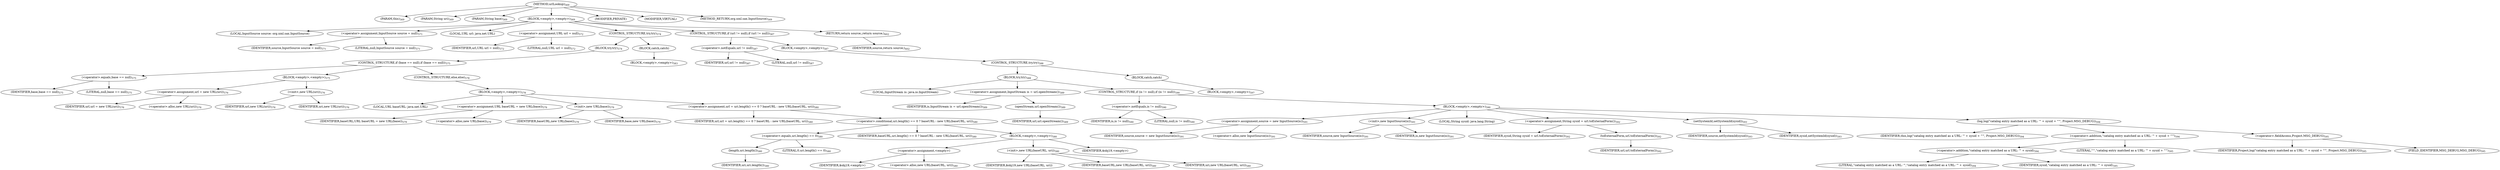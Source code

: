 digraph "urlLookup" {  
"842" [label = <(METHOD,urlLookup)<SUB>569</SUB>> ]
"81" [label = <(PARAM,this)<SUB>569</SUB>> ]
"843" [label = <(PARAM,String uri)<SUB>569</SUB>> ]
"844" [label = <(PARAM,String base)<SUB>569</SUB>> ]
"845" [label = <(BLOCK,&lt;empty&gt;,&lt;empty&gt;)<SUB>569</SUB>> ]
"79" [label = <(LOCAL,InputSource source: org.xml.sax.InputSource)> ]
"846" [label = <(&lt;operator&gt;.assignment,InputSource source = null)<SUB>571</SUB>> ]
"847" [label = <(IDENTIFIER,source,InputSource source = null)<SUB>571</SUB>> ]
"848" [label = <(LITERAL,null,InputSource source = null)<SUB>571</SUB>> ]
"75" [label = <(LOCAL,URL url: java.net.URL)> ]
"849" [label = <(&lt;operator&gt;.assignment,URL url = null)<SUB>572</SUB>> ]
"850" [label = <(IDENTIFIER,url,URL url = null)<SUB>572</SUB>> ]
"851" [label = <(LITERAL,null,URL url = null)<SUB>572</SUB>> ]
"852" [label = <(CONTROL_STRUCTURE,try,try)<SUB>574</SUB>> ]
"853" [label = <(BLOCK,try,try)<SUB>574</SUB>> ]
"854" [label = <(CONTROL_STRUCTURE,if (base == null),if (base == null))<SUB>575</SUB>> ]
"855" [label = <(&lt;operator&gt;.equals,base == null)<SUB>575</SUB>> ]
"856" [label = <(IDENTIFIER,base,base == null)<SUB>575</SUB>> ]
"857" [label = <(LITERAL,null,base == null)<SUB>575</SUB>> ]
"858" [label = <(BLOCK,&lt;empty&gt;,&lt;empty&gt;)<SUB>575</SUB>> ]
"859" [label = <(&lt;operator&gt;.assignment,url = new URL(uri))<SUB>576</SUB>> ]
"860" [label = <(IDENTIFIER,url,url = new URL(uri))<SUB>576</SUB>> ]
"861" [label = <(&lt;operator&gt;.alloc,new URL(uri))<SUB>576</SUB>> ]
"862" [label = <(&lt;init&gt;,new URL(uri))<SUB>576</SUB>> ]
"74" [label = <(IDENTIFIER,url,new URL(uri))<SUB>576</SUB>> ]
"863" [label = <(IDENTIFIER,uri,new URL(uri))<SUB>576</SUB>> ]
"864" [label = <(CONTROL_STRUCTURE,else,else)<SUB>578</SUB>> ]
"865" [label = <(BLOCK,&lt;empty&gt;,&lt;empty&gt;)<SUB>578</SUB>> ]
"77" [label = <(LOCAL,URL baseURL: java.net.URL)> ]
"866" [label = <(&lt;operator&gt;.assignment,URL baseURL = new URL(base))<SUB>579</SUB>> ]
"867" [label = <(IDENTIFIER,baseURL,URL baseURL = new URL(base))<SUB>579</SUB>> ]
"868" [label = <(&lt;operator&gt;.alloc,new URL(base))<SUB>579</SUB>> ]
"869" [label = <(&lt;init&gt;,new URL(base))<SUB>579</SUB>> ]
"76" [label = <(IDENTIFIER,baseURL,new URL(base))<SUB>579</SUB>> ]
"870" [label = <(IDENTIFIER,base,new URL(base))<SUB>579</SUB>> ]
"871" [label = <(&lt;operator&gt;.assignment,url = uri.length() == 0 ? baseURL : new URL(baseURL, uri))<SUB>580</SUB>> ]
"872" [label = <(IDENTIFIER,url,url = uri.length() == 0 ? baseURL : new URL(baseURL, uri))<SUB>580</SUB>> ]
"873" [label = <(&lt;operator&gt;.conditional,uri.length() == 0 ? baseURL : new URL(baseURL, uri))<SUB>580</SUB>> ]
"874" [label = <(&lt;operator&gt;.equals,uri.length() == 0)<SUB>580</SUB>> ]
"875" [label = <(length,uri.length())<SUB>580</SUB>> ]
"876" [label = <(IDENTIFIER,uri,uri.length())<SUB>580</SUB>> ]
"877" [label = <(LITERAL,0,uri.length() == 0)<SUB>580</SUB>> ]
"878" [label = <(IDENTIFIER,baseURL,uri.length() == 0 ? baseURL : new URL(baseURL, uri))<SUB>580</SUB>> ]
"879" [label = <(BLOCK,&lt;empty&gt;,&lt;empty&gt;)<SUB>580</SUB>> ]
"880" [label = <(&lt;operator&gt;.assignment,&lt;empty&gt;)> ]
"881" [label = <(IDENTIFIER,$obj19,&lt;empty&gt;)> ]
"882" [label = <(&lt;operator&gt;.alloc,new URL(baseURL, uri))<SUB>580</SUB>> ]
"883" [label = <(&lt;init&gt;,new URL(baseURL, uri))<SUB>580</SUB>> ]
"884" [label = <(IDENTIFIER,$obj19,new URL(baseURL, uri))> ]
"885" [label = <(IDENTIFIER,baseURL,new URL(baseURL, uri))<SUB>580</SUB>> ]
"886" [label = <(IDENTIFIER,uri,new URL(baseURL, uri))<SUB>580</SUB>> ]
"887" [label = <(IDENTIFIER,$obj19,&lt;empty&gt;)> ]
"888" [label = <(BLOCK,catch,catch)> ]
"889" [label = <(BLOCK,&lt;empty&gt;,&lt;empty&gt;)<SUB>583</SUB>> ]
"890" [label = <(CONTROL_STRUCTURE,if (url != null),if (url != null))<SUB>587</SUB>> ]
"891" [label = <(&lt;operator&gt;.notEquals,url != null)<SUB>587</SUB>> ]
"892" [label = <(IDENTIFIER,url,url != null)<SUB>587</SUB>> ]
"893" [label = <(LITERAL,null,url != null)<SUB>587</SUB>> ]
"894" [label = <(BLOCK,&lt;empty&gt;,&lt;empty&gt;)<SUB>587</SUB>> ]
"895" [label = <(CONTROL_STRUCTURE,try,try)<SUB>588</SUB>> ]
"896" [label = <(BLOCK,try,try)<SUB>588</SUB>> ]
"897" [label = <(LOCAL,InputStream is: java.io.InputStream)> ]
"898" [label = <(&lt;operator&gt;.assignment,InputStream is = url.openStream())<SUB>589</SUB>> ]
"899" [label = <(IDENTIFIER,is,InputStream is = url.openStream())<SUB>589</SUB>> ]
"900" [label = <(openStream,url.openStream())<SUB>589</SUB>> ]
"901" [label = <(IDENTIFIER,url,url.openStream())<SUB>589</SUB>> ]
"902" [label = <(CONTROL_STRUCTURE,if (is != null),if (is != null))<SUB>590</SUB>> ]
"903" [label = <(&lt;operator&gt;.notEquals,is != null)<SUB>590</SUB>> ]
"904" [label = <(IDENTIFIER,is,is != null)<SUB>590</SUB>> ]
"905" [label = <(LITERAL,null,is != null)<SUB>590</SUB>> ]
"906" [label = <(BLOCK,&lt;empty&gt;,&lt;empty&gt;)<SUB>590</SUB>> ]
"907" [label = <(&lt;operator&gt;.assignment,source = new InputSource(is))<SUB>591</SUB>> ]
"908" [label = <(IDENTIFIER,source,source = new InputSource(is))<SUB>591</SUB>> ]
"909" [label = <(&lt;operator&gt;.alloc,new InputSource(is))<SUB>591</SUB>> ]
"910" [label = <(&lt;init&gt;,new InputSource(is))<SUB>591</SUB>> ]
"78" [label = <(IDENTIFIER,source,new InputSource(is))<SUB>591</SUB>> ]
"911" [label = <(IDENTIFIER,is,new InputSource(is))<SUB>591</SUB>> ]
"912" [label = <(LOCAL,String sysid: java.lang.String)> ]
"913" [label = <(&lt;operator&gt;.assignment,String sysid = url.toExternalForm())<SUB>592</SUB>> ]
"914" [label = <(IDENTIFIER,sysid,String sysid = url.toExternalForm())<SUB>592</SUB>> ]
"915" [label = <(toExternalForm,url.toExternalForm())<SUB>592</SUB>> ]
"916" [label = <(IDENTIFIER,url,url.toExternalForm())<SUB>592</SUB>> ]
"917" [label = <(setSystemId,setSystemId(sysid))<SUB>593</SUB>> ]
"918" [label = <(IDENTIFIER,source,setSystemId(sysid))<SUB>593</SUB>> ]
"919" [label = <(IDENTIFIER,sysid,setSystemId(sysid))<SUB>593</SUB>> ]
"920" [label = <(log,log(&quot;catalog entry matched as a URL: '&quot; + sysid + &quot;'&quot;, Project.MSG_DEBUG))<SUB>594</SUB>> ]
"80" [label = <(IDENTIFIER,this,log(&quot;catalog entry matched as a URL: '&quot; + sysid + &quot;'&quot;, Project.MSG_DEBUG))<SUB>594</SUB>> ]
"921" [label = <(&lt;operator&gt;.addition,&quot;catalog entry matched as a URL: '&quot; + sysid + &quot;'&quot;)<SUB>594</SUB>> ]
"922" [label = <(&lt;operator&gt;.addition,&quot;catalog entry matched as a URL: '&quot; + sysid)<SUB>594</SUB>> ]
"923" [label = <(LITERAL,&quot;catalog entry matched as a URL: '&quot;,&quot;catalog entry matched as a URL: '&quot; + sysid)<SUB>594</SUB>> ]
"924" [label = <(IDENTIFIER,sysid,&quot;catalog entry matched as a URL: '&quot; + sysid)<SUB>595</SUB>> ]
"925" [label = <(LITERAL,&quot;'&quot;,&quot;catalog entry matched as a URL: '&quot; + sysid + &quot;'&quot;)<SUB>595</SUB>> ]
"926" [label = <(&lt;operator&gt;.fieldAccess,Project.MSG_DEBUG)<SUB>595</SUB>> ]
"927" [label = <(IDENTIFIER,Project,log(&quot;catalog entry matched as a URL: '&quot; + sysid + &quot;'&quot;, Project.MSG_DEBUG))<SUB>595</SUB>> ]
"928" [label = <(FIELD_IDENTIFIER,MSG_DEBUG,MSG_DEBUG)<SUB>595</SUB>> ]
"929" [label = <(BLOCK,catch,catch)> ]
"930" [label = <(BLOCK,&lt;empty&gt;,&lt;empty&gt;)<SUB>597</SUB>> ]
"931" [label = <(RETURN,return source;,return source;)<SUB>602</SUB>> ]
"932" [label = <(IDENTIFIER,source,return source;)<SUB>602</SUB>> ]
"933" [label = <(MODIFIER,PRIVATE)> ]
"934" [label = <(MODIFIER,VIRTUAL)> ]
"935" [label = <(METHOD_RETURN,org.xml.sax.InputSource)<SUB>569</SUB>> ]
  "842" -> "81" 
  "842" -> "843" 
  "842" -> "844" 
  "842" -> "845" 
  "842" -> "933" 
  "842" -> "934" 
  "842" -> "935" 
  "845" -> "79" 
  "845" -> "846" 
  "845" -> "75" 
  "845" -> "849" 
  "845" -> "852" 
  "845" -> "890" 
  "845" -> "931" 
  "846" -> "847" 
  "846" -> "848" 
  "849" -> "850" 
  "849" -> "851" 
  "852" -> "853" 
  "852" -> "888" 
  "853" -> "854" 
  "854" -> "855" 
  "854" -> "858" 
  "854" -> "864" 
  "855" -> "856" 
  "855" -> "857" 
  "858" -> "859" 
  "858" -> "862" 
  "859" -> "860" 
  "859" -> "861" 
  "862" -> "74" 
  "862" -> "863" 
  "864" -> "865" 
  "865" -> "77" 
  "865" -> "866" 
  "865" -> "869" 
  "865" -> "871" 
  "866" -> "867" 
  "866" -> "868" 
  "869" -> "76" 
  "869" -> "870" 
  "871" -> "872" 
  "871" -> "873" 
  "873" -> "874" 
  "873" -> "878" 
  "873" -> "879" 
  "874" -> "875" 
  "874" -> "877" 
  "875" -> "876" 
  "879" -> "880" 
  "879" -> "883" 
  "879" -> "887" 
  "880" -> "881" 
  "880" -> "882" 
  "883" -> "884" 
  "883" -> "885" 
  "883" -> "886" 
  "888" -> "889" 
  "890" -> "891" 
  "890" -> "894" 
  "891" -> "892" 
  "891" -> "893" 
  "894" -> "895" 
  "895" -> "896" 
  "895" -> "929" 
  "896" -> "897" 
  "896" -> "898" 
  "896" -> "902" 
  "898" -> "899" 
  "898" -> "900" 
  "900" -> "901" 
  "902" -> "903" 
  "902" -> "906" 
  "903" -> "904" 
  "903" -> "905" 
  "906" -> "907" 
  "906" -> "910" 
  "906" -> "912" 
  "906" -> "913" 
  "906" -> "917" 
  "906" -> "920" 
  "907" -> "908" 
  "907" -> "909" 
  "910" -> "78" 
  "910" -> "911" 
  "913" -> "914" 
  "913" -> "915" 
  "915" -> "916" 
  "917" -> "918" 
  "917" -> "919" 
  "920" -> "80" 
  "920" -> "921" 
  "920" -> "926" 
  "921" -> "922" 
  "921" -> "925" 
  "922" -> "923" 
  "922" -> "924" 
  "926" -> "927" 
  "926" -> "928" 
  "929" -> "930" 
  "931" -> "932" 
}

